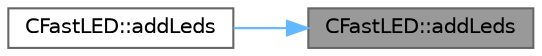 digraph "CFastLED::addLeds"
{
 // INTERACTIVE_SVG=YES
 // LATEX_PDF_SIZE
  bgcolor="transparent";
  edge [fontname=Helvetica,fontsize=10,labelfontname=Helvetica,labelfontsize=10];
  node [fontname=Helvetica,fontsize=10,shape=box,height=0.2,width=0.4];
  rankdir="RL";
  Node1 [id="Node000001",label="CFastLED::addLeds",height=0.2,width=0.4,color="gray40", fillcolor="grey60", style="filled", fontcolor="black",tooltip="Add a CLEDController instance to the world."];
  Node1 -> Node2 [id="edge1_Node000001_Node000002",dir="back",color="steelblue1",style="solid",tooltip=" "];
  Node2 [id="Node000002",label="CFastLED::addLeds",height=0.2,width=0.4,color="grey40", fillcolor="white", style="filled",URL="$dd/dbb/class_c_fast_l_e_d_a6c5edd63655c225b62ae35897c6e6602.html#a6c5edd63655c225b62ae35897c6e6602",tooltip="Add an SPI based CLEDController instance to the world."];
}
